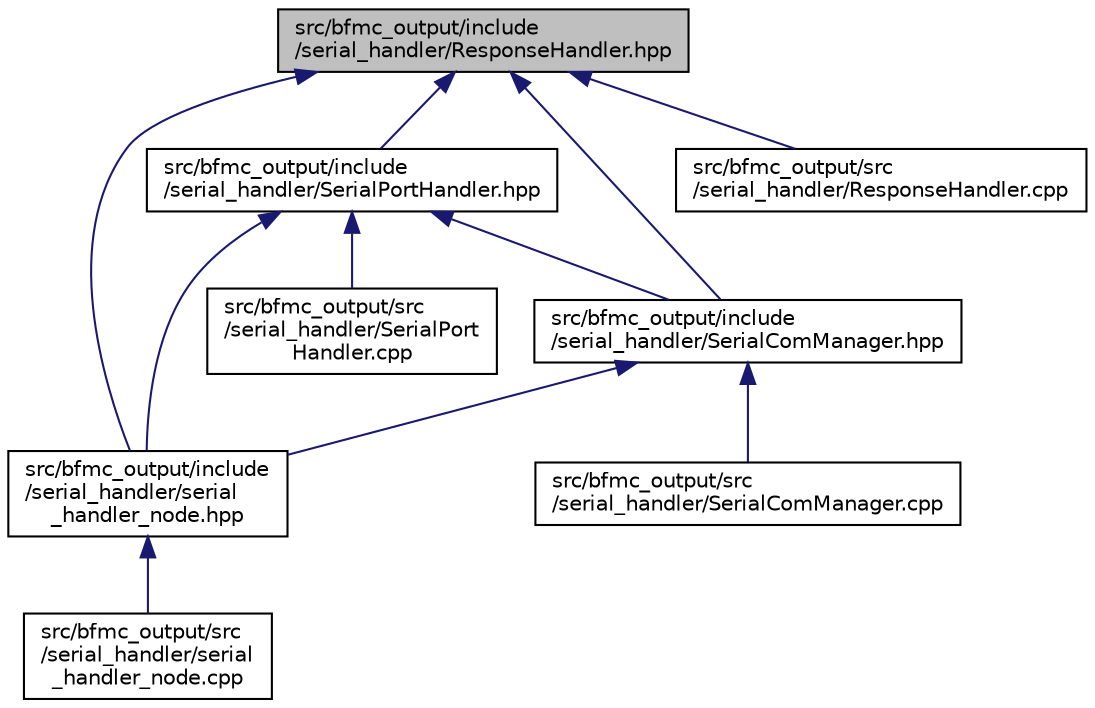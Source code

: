 digraph "src/bfmc_output/include/serial_handler/ResponseHandler.hpp"
{
 // LATEX_PDF_SIZE
  edge [fontname="Helvetica",fontsize="10",labelfontname="Helvetica",labelfontsize="10"];
  node [fontname="Helvetica",fontsize="10",shape=record];
  Node1 [label="src/bfmc_output/include\l/serial_handler/ResponseHandler.hpp",height=0.2,width=0.4,color="black", fillcolor="grey75", style="filled", fontcolor="black",tooltip="The header file is for the response handling of messages received by the Raspberry Pi from the STM bo..."];
  Node1 -> Node2 [dir="back",color="midnightblue",fontsize="10",style="solid",fontname="Helvetica"];
  Node2 [label="src/bfmc_output/include\l/serial_handler/serial\l_handler_node.hpp",height=0.2,width=0.4,color="black", fillcolor="white", style="filled",URL="$serial__handler__node_8hpp.html",tooltip="The header file holds the class for converting the ROS command messages to messages that can be sent ..."];
  Node2 -> Node3 [dir="back",color="midnightblue",fontsize="10",style="solid",fontname="Helvetica"];
  Node3 [label="src/bfmc_output/src\l/serial_handler/serial\l_handler_node.cpp",height=0.2,width=0.4,color="black", fillcolor="white", style="filled",URL="$serial__handler__node_8cpp.html",tooltip="This file holds the logic for converting the ROS command messages to messages that can be sent to the..."];
  Node1 -> Node4 [dir="back",color="midnightblue",fontsize="10",style="solid",fontname="Helvetica"];
  Node4 [label="src/bfmc_output/include\l/serial_handler/SerialComManager.hpp",height=0.2,width=0.4,color="black", fillcolor="white", style="filled",URL="$_serial_com_manager_8hpp.html",tooltip="The header file holds the class for sending commands to the STM board."];
  Node4 -> Node2 [dir="back",color="midnightblue",fontsize="10",style="solid",fontname="Helvetica"];
  Node4 -> Node5 [dir="back",color="midnightblue",fontsize="10",style="solid",fontname="Helvetica"];
  Node5 [label="src/bfmc_output/src\l/serial_handler/SerialComManager.cpp",height=0.2,width=0.4,color="black", fillcolor="white", style="filled",URL="$_serial_com_manager_8cpp.html",tooltip="This file holds the logic for sending commands to the STM board vie Serial."];
  Node1 -> Node6 [dir="back",color="midnightblue",fontsize="10",style="solid",fontname="Helvetica"];
  Node6 [label="src/bfmc_output/include\l/serial_handler/SerialPortHandler.hpp",height=0.2,width=0.4,color="black", fillcolor="white", style="filled",URL="$_serial_port_handler_8hpp.html",tooltip="The header file holds the class for sending commands to the STM board."];
  Node6 -> Node2 [dir="back",color="midnightblue",fontsize="10",style="solid",fontname="Helvetica"];
  Node6 -> Node4 [dir="back",color="midnightblue",fontsize="10",style="solid",fontname="Helvetica"];
  Node6 -> Node7 [dir="back",color="midnightblue",fontsize="10",style="solid",fontname="Helvetica"];
  Node7 [label="src/bfmc_output/src\l/serial_handler/SerialPort\lHandler.cpp",height=0.2,width=0.4,color="black", fillcolor="white", style="filled",URL="$_serial_port_handler_8cpp.html",tooltip="The header file holds the class for sending commands to the STM board."];
  Node1 -> Node8 [dir="back",color="midnightblue",fontsize="10",style="solid",fontname="Helvetica"];
  Node8 [label="src/bfmc_output/src\l/serial_handler/ResponseHandler.cpp",height=0.2,width=0.4,color="black", fillcolor="white", style="filled",URL="$_response_handler_8cpp.html",tooltip="This file implements the response handling of messages received by the Raspberry Pi from the STM boar..."];
}
